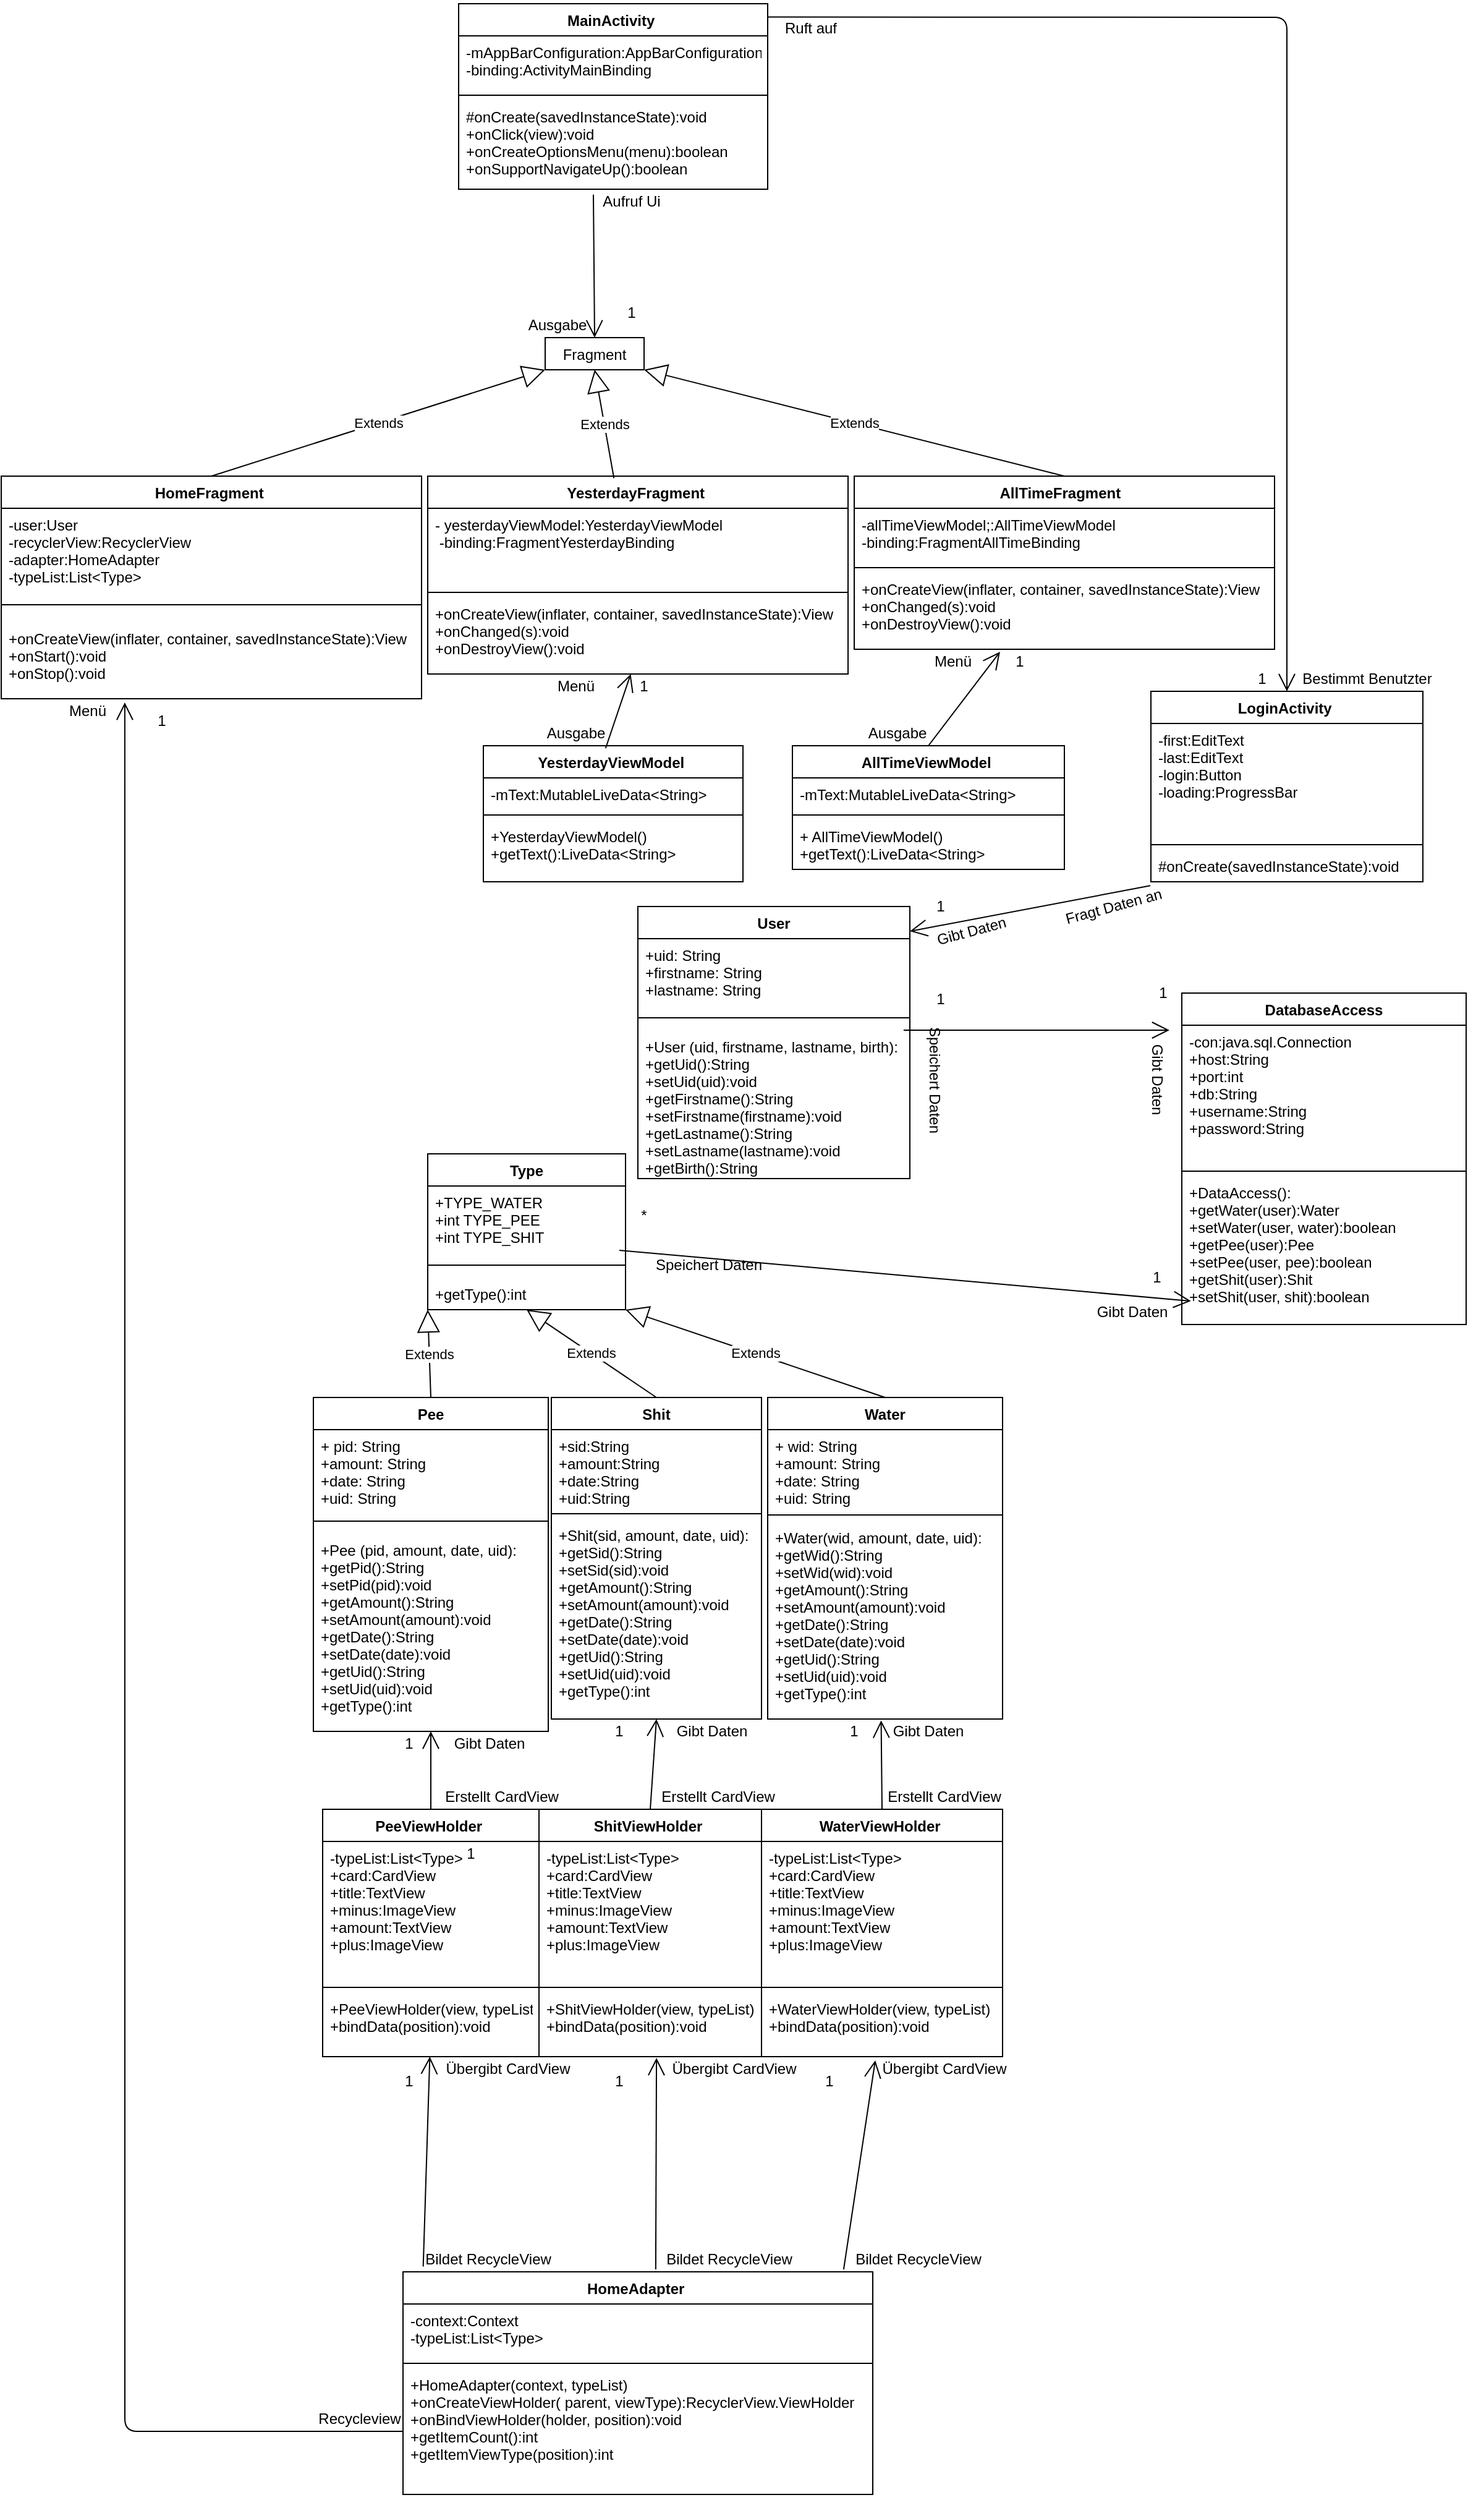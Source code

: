 <mxfile version="14.8.4" type="github">
  <diagram id="NWYkFUK9LSVxFtsLqtCG" name="Page-1">
    <mxGraphModel dx="2293" dy="1773" grid="1" gridSize="10" guides="1" tooltips="1" connect="1" arrows="1" fold="1" page="1" pageScale="1" pageWidth="827" pageHeight="1169" math="0" shadow="0">
      <root>
        <mxCell id="0" />
        <mxCell id="1" parent="0" />
        <mxCell id="OrH7R6QqTdeNsJV3QqQG-1" value="Pee" style="swimlane;fontStyle=1;align=center;verticalAlign=top;childLayout=stackLayout;horizontal=1;startSize=26;horizontalStack=0;resizeParent=1;resizeParentMax=0;resizeLast=0;collapsible=1;marginBottom=0;" parent="1" vertex="1">
          <mxGeometry x="-177.5" y="937" width="190" height="270" as="geometry">
            <mxRectangle x="-90" y="914" width="50" height="26" as="alternateBounds" />
          </mxGeometry>
        </mxCell>
        <mxCell id="OrH7R6QqTdeNsJV3QqQG-2" value="+ pid: String&#xa;+amount: String&#xa;+date: String&#xa;+uid: String&#xa;&#xa;&#xa;" style="text;strokeColor=none;fillColor=none;align=left;verticalAlign=top;spacingLeft=4;spacingRight=4;overflow=hidden;rotatable=0;points=[[0,0.5],[1,0.5]];portConstraint=eastwest;" parent="OrH7R6QqTdeNsJV3QqQG-1" vertex="1">
          <mxGeometry y="26" width="190" height="64" as="geometry" />
        </mxCell>
        <mxCell id="OrH7R6QqTdeNsJV3QqQG-3" value="" style="line;strokeWidth=1;fillColor=none;align=left;verticalAlign=middle;spacingTop=-1;spacingLeft=3;spacingRight=3;rotatable=0;labelPosition=right;points=[];portConstraint=eastwest;" parent="OrH7R6QqTdeNsJV3QqQG-1" vertex="1">
          <mxGeometry y="90" width="190" height="20" as="geometry" />
        </mxCell>
        <mxCell id="OrH7R6QqTdeNsJV3QqQG-4" value="+Pee (pid, amount, date, uid):&#xa;+getPid():String&#xa;+setPid(pid):void&#xa;+getAmount():String&#xa;+setAmount(amount):void&#xa;+getDate():String&#xa;+setDate(date):void&#xa;+getUid():String&#xa;+setUid(uid):void&#xa;+getType():int&#xa;&#xa;" style="text;strokeColor=none;fillColor=none;align=left;verticalAlign=top;spacingLeft=4;spacingRight=4;overflow=hidden;rotatable=0;points=[[0,0.5],[1,0.5]];portConstraint=eastwest;" parent="OrH7R6QqTdeNsJV3QqQG-1" vertex="1">
          <mxGeometry y="110" width="190" height="160" as="geometry" />
        </mxCell>
        <mxCell id="OrH7R6QqTdeNsJV3QqQG-10" value="Shit" style="swimlane;fontStyle=1;align=center;verticalAlign=top;childLayout=stackLayout;horizontal=1;startSize=26;horizontalStack=0;resizeParent=1;resizeParentMax=0;resizeLast=0;collapsible=1;marginBottom=0;" parent="1" vertex="1">
          <mxGeometry x="15" y="937" width="170" height="260" as="geometry">
            <mxRectangle x="55" y="934" width="60" height="26" as="alternateBounds" />
          </mxGeometry>
        </mxCell>
        <mxCell id="OrH7R6QqTdeNsJV3QqQG-11" value="+sid:String&#xa;+amount:String&#xa;+date:String&#xa;+uid:String" style="text;strokeColor=none;fillColor=none;align=left;verticalAlign=top;spacingLeft=4;spacingRight=4;overflow=hidden;rotatable=0;points=[[0,0.5],[1,0.5]];portConstraint=eastwest;" parent="OrH7R6QqTdeNsJV3QqQG-10" vertex="1">
          <mxGeometry y="26" width="170" height="64" as="geometry" />
        </mxCell>
        <mxCell id="OrH7R6QqTdeNsJV3QqQG-12" value="" style="line;strokeWidth=1;fillColor=none;align=left;verticalAlign=middle;spacingTop=-1;spacingLeft=3;spacingRight=3;rotatable=0;labelPosition=right;points=[];portConstraint=eastwest;" parent="OrH7R6QqTdeNsJV3QqQG-10" vertex="1">
          <mxGeometry y="90" width="170" height="8" as="geometry" />
        </mxCell>
        <mxCell id="OrH7R6QqTdeNsJV3QqQG-13" value="+Shit(sid, amount, date, uid):&#xa;+getSid():String&#xa;+setSid(sid):void&#xa;+getAmount():String&#xa;+setAmount(amount):void&#xa;+getDate():String&#xa;+setDate(date):void&#xa;+getUid():String&#xa;+setUid(uid):void&#xa;+getType():int&#xa;&#xa;" style="text;strokeColor=none;fillColor=none;align=left;verticalAlign=top;spacingLeft=4;spacingRight=4;overflow=hidden;rotatable=0;points=[[0,0.5],[1,0.5]];portConstraint=eastwest;" parent="OrH7R6QqTdeNsJV3QqQG-10" vertex="1">
          <mxGeometry y="98" width="170" height="162" as="geometry" />
        </mxCell>
        <mxCell id="OrH7R6QqTdeNsJV3QqQG-18" value="Water" style="swimlane;fontStyle=1;align=center;verticalAlign=top;childLayout=stackLayout;horizontal=1;startSize=26;horizontalStack=0;resizeParent=1;resizeParentMax=0;resizeLast=0;collapsible=1;marginBottom=0;" parent="1" vertex="1">
          <mxGeometry x="190" y="937" width="190" height="260" as="geometry">
            <mxRectangle x="190" y="937" width="50" height="26" as="alternateBounds" />
          </mxGeometry>
        </mxCell>
        <mxCell id="OrH7R6QqTdeNsJV3QqQG-19" value="+ wid: String&#xa;+amount: String&#xa;+date: String&#xa;+uid: String&#xa;&#xa;&#xa;" style="text;strokeColor=none;fillColor=none;align=left;verticalAlign=top;spacingLeft=4;spacingRight=4;overflow=hidden;rotatable=0;points=[[0,0.5],[1,0.5]];portConstraint=eastwest;" parent="OrH7R6QqTdeNsJV3QqQG-18" vertex="1">
          <mxGeometry y="26" width="190" height="64" as="geometry" />
        </mxCell>
        <mxCell id="OrH7R6QqTdeNsJV3QqQG-20" value="" style="line;strokeWidth=1;fillColor=none;align=left;verticalAlign=middle;spacingTop=-1;spacingLeft=3;spacingRight=3;rotatable=0;labelPosition=right;points=[];portConstraint=eastwest;" parent="OrH7R6QqTdeNsJV3QqQG-18" vertex="1">
          <mxGeometry y="90" width="190" height="10" as="geometry" />
        </mxCell>
        <mxCell id="OrH7R6QqTdeNsJV3QqQG-21" value="+Water(wid, amount, date, uid):&#xa;+getWid():String&#xa;+setWid(wid):void&#xa;+getAmount():String&#xa;+setAmount(amount):void&#xa;+getDate():String&#xa;+setDate(date):void&#xa;+getUid():String&#xa;+setUid(uid):void&#xa;+getType():int&#xa;&#xa;" style="text;strokeColor=none;fillColor=none;align=left;verticalAlign=top;spacingLeft=4;spacingRight=4;overflow=hidden;rotatable=0;points=[[0,0.5],[1,0.5]];portConstraint=eastwest;" parent="OrH7R6QqTdeNsJV3QqQG-18" vertex="1">
          <mxGeometry y="100" width="190" height="160" as="geometry" />
        </mxCell>
        <mxCell id="OrH7R6QqTdeNsJV3QqQG-26" value="Type" style="swimlane;fontStyle=1;align=center;verticalAlign=top;childLayout=stackLayout;horizontal=1;startSize=26;horizontalStack=0;resizeParent=1;resizeParentMax=0;resizeLast=0;collapsible=1;marginBottom=0;" parent="1" vertex="1">
          <mxGeometry x="-85" y="740" width="160" height="126" as="geometry">
            <mxRectangle x="39.54" y="823" width="60" height="26" as="alternateBounds" />
          </mxGeometry>
        </mxCell>
        <mxCell id="OrH7R6QqTdeNsJV3QqQG-27" value="+TYPE_WATER &#xa;+int TYPE_PEE&#xa;+int TYPE_SHIT" style="text;strokeColor=none;fillColor=none;align=left;verticalAlign=top;spacingLeft=4;spacingRight=4;overflow=hidden;rotatable=0;points=[[0,0.5],[1,0.5]];portConstraint=eastwest;" parent="OrH7R6QqTdeNsJV3QqQG-26" vertex="1">
          <mxGeometry y="26" width="160" height="54" as="geometry" />
        </mxCell>
        <mxCell id="OrH7R6QqTdeNsJV3QqQG-28" value="" style="line;strokeWidth=1;fillColor=none;align=left;verticalAlign=middle;spacingTop=-1;spacingLeft=3;spacingRight=3;rotatable=0;labelPosition=right;points=[];portConstraint=eastwest;" parent="OrH7R6QqTdeNsJV3QqQG-26" vertex="1">
          <mxGeometry y="80" width="160" height="20" as="geometry" />
        </mxCell>
        <mxCell id="OrH7R6QqTdeNsJV3QqQG-29" value="+getType():int" style="text;strokeColor=none;fillColor=none;align=left;verticalAlign=top;spacingLeft=4;spacingRight=4;overflow=hidden;rotatable=0;points=[[0,0.5],[1,0.5]];portConstraint=eastwest;" parent="OrH7R6QqTdeNsJV3QqQG-26" vertex="1">
          <mxGeometry y="100" width="160" height="26" as="geometry" />
        </mxCell>
        <mxCell id="qPEdYEZ0GSGJsdVQwp-i-1" value="HomeAdapter " style="swimlane;fontStyle=1;align=center;verticalAlign=top;childLayout=stackLayout;horizontal=1;startSize=26;horizontalStack=0;resizeParent=1;resizeParentMax=0;resizeLast=0;collapsible=1;marginBottom=0;" parent="1" vertex="1">
          <mxGeometry x="-105" y="1644" width="380" height="180" as="geometry">
            <mxRectangle x="490" y="474" width="160" height="26" as="alternateBounds" />
          </mxGeometry>
        </mxCell>
        <mxCell id="qPEdYEZ0GSGJsdVQwp-i-2" value="-context:Context&#xa;-typeList:List&lt;Type&gt; " style="text;strokeColor=none;fillColor=none;align=left;verticalAlign=top;spacingLeft=4;spacingRight=4;overflow=hidden;rotatable=0;points=[[0,0.5],[1,0.5]];portConstraint=eastwest;" parent="qPEdYEZ0GSGJsdVQwp-i-1" vertex="1">
          <mxGeometry y="26" width="380" height="44" as="geometry" />
        </mxCell>
        <mxCell id="qPEdYEZ0GSGJsdVQwp-i-3" value="" style="line;strokeWidth=1;fillColor=none;align=left;verticalAlign=middle;spacingTop=-1;spacingLeft=3;spacingRight=3;rotatable=0;labelPosition=right;points=[];portConstraint=eastwest;" parent="qPEdYEZ0GSGJsdVQwp-i-1" vertex="1">
          <mxGeometry y="70" width="380" height="8" as="geometry" />
        </mxCell>
        <mxCell id="qPEdYEZ0GSGJsdVQwp-i-4" value="+HomeAdapter(context, typeList)&#xa;+onCreateViewHolder( parent, viewType):RecyclerView.ViewHolder&#xa;+onBindViewHolder(holder, position):void&#xa;+getItemCount():int&#xa;+getItemViewType(position):int" style="text;strokeColor=none;fillColor=none;align=left;verticalAlign=top;spacingLeft=4;spacingRight=4;overflow=hidden;rotatable=0;points=[[0,0.5],[1,0.5]];portConstraint=eastwest;" parent="qPEdYEZ0GSGJsdVQwp-i-1" vertex="1">
          <mxGeometry y="78" width="380" height="102" as="geometry" />
        </mxCell>
        <mxCell id="qPEdYEZ0GSGJsdVQwp-i-5" value=" PeeViewHolder " style="swimlane;fontStyle=1;align=center;verticalAlign=top;childLayout=stackLayout;horizontal=1;startSize=26;horizontalStack=0;resizeParent=1;resizeParentMax=0;resizeLast=0;collapsible=1;marginBottom=0;" parent="1" vertex="1">
          <mxGeometry x="-170" y="1270" width="175" height="200" as="geometry">
            <mxRectangle x="-130" y="866" width="120" height="26" as="alternateBounds" />
          </mxGeometry>
        </mxCell>
        <mxCell id="qPEdYEZ0GSGJsdVQwp-i-6" value="-typeList:List&lt;Type&gt;&#xa;+card:CardView&#xa;+title:TextView&#xa;+minus:ImageView&#xa;+amount:TextView &#xa;+plus:ImageView" style="text;strokeColor=none;fillColor=none;align=left;verticalAlign=top;spacingLeft=4;spacingRight=4;overflow=hidden;rotatable=0;points=[[0,0.5],[1,0.5]];portConstraint=eastwest;" parent="qPEdYEZ0GSGJsdVQwp-i-5" vertex="1">
          <mxGeometry y="26" width="175" height="114" as="geometry" />
        </mxCell>
        <mxCell id="qPEdYEZ0GSGJsdVQwp-i-7" value="" style="line;strokeWidth=1;fillColor=none;align=left;verticalAlign=middle;spacingTop=-1;spacingLeft=3;spacingRight=3;rotatable=0;labelPosition=right;points=[];portConstraint=eastwest;" parent="qPEdYEZ0GSGJsdVQwp-i-5" vertex="1">
          <mxGeometry y="140" width="175" height="8" as="geometry" />
        </mxCell>
        <mxCell id="qPEdYEZ0GSGJsdVQwp-i-8" value="+PeeViewHolder(view, typeList)&#xa;+bindData(position):void&#xa;" style="text;strokeColor=none;fillColor=none;align=left;verticalAlign=top;spacingLeft=4;spacingRight=4;overflow=hidden;rotatable=0;points=[[0,0.5],[1,0.5]];portConstraint=eastwest;" parent="qPEdYEZ0GSGJsdVQwp-i-5" vertex="1">
          <mxGeometry y="148" width="175" height="52" as="geometry" />
        </mxCell>
        <mxCell id="qPEdYEZ0GSGJsdVQwp-i-9" value="ShitViewHolder " style="swimlane;fontStyle=1;align=center;verticalAlign=top;childLayout=stackLayout;horizontal=1;startSize=26;horizontalStack=0;resizeParent=1;resizeParentMax=0;resizeLast=0;collapsible=1;marginBottom=0;" parent="1" vertex="1">
          <mxGeometry x="5" y="1270" width="180" height="200" as="geometry">
            <mxRectangle y="866" width="140" height="26" as="alternateBounds" />
          </mxGeometry>
        </mxCell>
        <mxCell id="qPEdYEZ0GSGJsdVQwp-i-10" value="-typeList:List&lt;Type&gt;&#xa;+card:CardView&#xa;+title:TextView&#xa;+minus:ImageView&#xa;+amount:TextView &#xa;+plus:ImageView" style="text;strokeColor=none;fillColor=none;align=left;verticalAlign=top;spacingLeft=4;spacingRight=4;overflow=hidden;rotatable=0;points=[[0,0.5],[1,0.5]];portConstraint=eastwest;" parent="qPEdYEZ0GSGJsdVQwp-i-9" vertex="1">
          <mxGeometry y="26" width="180" height="114" as="geometry" />
        </mxCell>
        <mxCell id="qPEdYEZ0GSGJsdVQwp-i-11" value="" style="line;strokeWidth=1;fillColor=none;align=left;verticalAlign=middle;spacingTop=-1;spacingLeft=3;spacingRight=3;rotatable=0;labelPosition=right;points=[];portConstraint=eastwest;" parent="qPEdYEZ0GSGJsdVQwp-i-9" vertex="1">
          <mxGeometry y="140" width="180" height="8" as="geometry" />
        </mxCell>
        <mxCell id="qPEdYEZ0GSGJsdVQwp-i-12" value="+ShitViewHolder(view, typeList)&#xa;+bindData(position):void&#xa;" style="text;strokeColor=none;fillColor=none;align=left;verticalAlign=top;spacingLeft=4;spacingRight=4;overflow=hidden;rotatable=0;points=[[0,0.5],[1,0.5]];portConstraint=eastwest;" parent="qPEdYEZ0GSGJsdVQwp-i-9" vertex="1">
          <mxGeometry y="148" width="180" height="52" as="geometry" />
        </mxCell>
        <mxCell id="qPEdYEZ0GSGJsdVQwp-i-13" value="WaterViewHolder " style="swimlane;fontStyle=1;align=center;verticalAlign=top;childLayout=stackLayout;horizontal=1;startSize=26;horizontalStack=0;resizeParent=1;resizeParentMax=0;resizeLast=0;collapsible=1;marginBottom=0;" parent="1" vertex="1">
          <mxGeometry x="185" y="1270" width="195" height="200" as="geometry">
            <mxRectangle x="180" y="866" width="140" height="26" as="alternateBounds" />
          </mxGeometry>
        </mxCell>
        <mxCell id="qPEdYEZ0GSGJsdVQwp-i-14" value="-typeList:List&lt;Type&gt;&#xa;+card:CardView&#xa;+title:TextView&#xa;+minus:ImageView&#xa;+amount:TextView &#xa;+plus:ImageView" style="text;strokeColor=none;fillColor=none;align=left;verticalAlign=top;spacingLeft=4;spacingRight=4;overflow=hidden;rotatable=0;points=[[0,0.5],[1,0.5]];portConstraint=eastwest;" parent="qPEdYEZ0GSGJsdVQwp-i-13" vertex="1">
          <mxGeometry y="26" width="195" height="114" as="geometry" />
        </mxCell>
        <mxCell id="qPEdYEZ0GSGJsdVQwp-i-15" value="" style="line;strokeWidth=1;fillColor=none;align=left;verticalAlign=middle;spacingTop=-1;spacingLeft=3;spacingRight=3;rotatable=0;labelPosition=right;points=[];portConstraint=eastwest;" parent="qPEdYEZ0GSGJsdVQwp-i-13" vertex="1">
          <mxGeometry y="140" width="195" height="8" as="geometry" />
        </mxCell>
        <mxCell id="qPEdYEZ0GSGJsdVQwp-i-16" value="+WaterViewHolder(view, typeList)&#xa;+bindData(position):void&#xa;" style="text;strokeColor=none;fillColor=none;align=left;verticalAlign=top;spacingLeft=4;spacingRight=4;overflow=hidden;rotatable=0;points=[[0,0.5],[1,0.5]];portConstraint=eastwest;" parent="qPEdYEZ0GSGJsdVQwp-i-13" vertex="1">
          <mxGeometry y="148" width="195" height="52" as="geometry" />
        </mxCell>
        <mxCell id="Ti2GQdQaW2jY4-_UlOmM-1" value="MainActivity " style="swimlane;fontStyle=1;align=center;verticalAlign=top;childLayout=stackLayout;horizontal=1;startSize=26;horizontalStack=0;resizeParent=1;resizeParentMax=0;resizeLast=0;collapsible=1;marginBottom=0;" parent="1" vertex="1">
          <mxGeometry x="-60" y="-190" width="250" height="150" as="geometry">
            <mxRectangle x="-60" y="-190" width="150" height="26" as="alternateBounds" />
          </mxGeometry>
        </mxCell>
        <mxCell id="Ti2GQdQaW2jY4-_UlOmM-2" value="-mAppBarConfiguration:AppBarConfiguration&#xa;-binding:ActivityMainBinding" style="text;strokeColor=none;fillColor=none;align=left;verticalAlign=top;spacingLeft=4;spacingRight=4;overflow=hidden;rotatable=0;points=[[0,0.5],[1,0.5]];portConstraint=eastwest;" parent="Ti2GQdQaW2jY4-_UlOmM-1" vertex="1">
          <mxGeometry y="26" width="250" height="44" as="geometry" />
        </mxCell>
        <mxCell id="Ti2GQdQaW2jY4-_UlOmM-3" value="" style="line;strokeWidth=1;fillColor=none;align=left;verticalAlign=middle;spacingTop=-1;spacingLeft=3;spacingRight=3;rotatable=0;labelPosition=right;points=[];portConstraint=eastwest;" parent="Ti2GQdQaW2jY4-_UlOmM-1" vertex="1">
          <mxGeometry y="70" width="250" height="8" as="geometry" />
        </mxCell>
        <mxCell id="Ti2GQdQaW2jY4-_UlOmM-4" value="#onCreate(savedInstanceState):void&#xa;+onClick(view):void&#xa;+onCreateOptionsMenu(menu):boolean&#xa;+onSupportNavigateUp():boolean&#xa; " style="text;strokeColor=none;fillColor=none;align=left;verticalAlign=top;spacingLeft=4;spacingRight=4;overflow=hidden;rotatable=0;points=[[0,0.5],[1,0.5]];portConstraint=eastwest;" parent="Ti2GQdQaW2jY4-_UlOmM-1" vertex="1">
          <mxGeometry y="78" width="250" height="72" as="geometry" />
        </mxCell>
        <mxCell id="Ti2GQdQaW2jY4-_UlOmM-5" value="AllTimeFragment  " style="swimlane;fontStyle=1;align=center;verticalAlign=top;childLayout=stackLayout;horizontal=1;startSize=26;horizontalStack=0;resizeParent=1;resizeParentMax=0;resizeLast=0;collapsible=1;marginBottom=0;" parent="1" vertex="1">
          <mxGeometry x="260" y="192" width="340" height="140" as="geometry">
            <mxRectangle x="190" y="192" width="160" height="26" as="alternateBounds" />
          </mxGeometry>
        </mxCell>
        <mxCell id="Ti2GQdQaW2jY4-_UlOmM-6" value="-allTimeViewModel;:AllTimeViewModel &#xa;-binding:FragmentAllTimeBinding " style="text;strokeColor=none;fillColor=none;align=left;verticalAlign=top;spacingLeft=4;spacingRight=4;overflow=hidden;rotatable=0;points=[[0,0.5],[1,0.5]];portConstraint=eastwest;" parent="Ti2GQdQaW2jY4-_UlOmM-5" vertex="1">
          <mxGeometry y="26" width="340" height="44" as="geometry" />
        </mxCell>
        <mxCell id="Ti2GQdQaW2jY4-_UlOmM-7" value="" style="line;strokeWidth=1;fillColor=none;align=left;verticalAlign=middle;spacingTop=-1;spacingLeft=3;spacingRight=3;rotatable=0;labelPosition=right;points=[];portConstraint=eastwest;" parent="Ti2GQdQaW2jY4-_UlOmM-5" vertex="1">
          <mxGeometry y="70" width="340" height="8" as="geometry" />
        </mxCell>
        <mxCell id="Ti2GQdQaW2jY4-_UlOmM-8" value="+onCreateView(inflater, container, savedInstanceState):View&#xa;+onChanged(s):void&#xa;+onDestroyView():void" style="text;strokeColor=none;fillColor=none;align=left;verticalAlign=top;spacingLeft=4;spacingRight=4;overflow=hidden;rotatable=0;points=[[0,0.5],[1,0.5]];portConstraint=eastwest;" parent="Ti2GQdQaW2jY4-_UlOmM-5" vertex="1">
          <mxGeometry y="78" width="340" height="62" as="geometry" />
        </mxCell>
        <mxCell id="Ti2GQdQaW2jY4-_UlOmM-9" value="AllTimeViewModel " style="swimlane;fontStyle=1;align=center;verticalAlign=top;childLayout=stackLayout;horizontal=1;startSize=26;horizontalStack=0;resizeParent=1;resizeParentMax=0;resizeLast=0;collapsible=1;marginBottom=0;" parent="1" vertex="1">
          <mxGeometry x="210" y="410" width="220" height="100" as="geometry">
            <mxRectangle x="210" y="410" width="190" height="26" as="alternateBounds" />
          </mxGeometry>
        </mxCell>
        <mxCell id="Ti2GQdQaW2jY4-_UlOmM-10" value="-mText:MutableLiveData&lt;String&gt;" style="text;strokeColor=none;fillColor=none;align=left;verticalAlign=top;spacingLeft=4;spacingRight=4;overflow=hidden;rotatable=0;points=[[0,0.5],[1,0.5]];portConstraint=eastwest;" parent="Ti2GQdQaW2jY4-_UlOmM-9" vertex="1">
          <mxGeometry y="26" width="220" height="26" as="geometry" />
        </mxCell>
        <mxCell id="Ti2GQdQaW2jY4-_UlOmM-11" value="" style="line;strokeWidth=1;fillColor=none;align=left;verticalAlign=middle;spacingTop=-1;spacingLeft=3;spacingRight=3;rotatable=0;labelPosition=right;points=[];portConstraint=eastwest;" parent="Ti2GQdQaW2jY4-_UlOmM-9" vertex="1">
          <mxGeometry y="52" width="220" height="8" as="geometry" />
        </mxCell>
        <mxCell id="Ti2GQdQaW2jY4-_UlOmM-12" value="+ AllTimeViewModel()&#xa;+getText():LiveData&lt;String&gt; " style="text;strokeColor=none;fillColor=none;align=left;verticalAlign=top;spacingLeft=4;spacingRight=4;overflow=hidden;rotatable=0;points=[[0,0.5],[1,0.5]];portConstraint=eastwest;" parent="Ti2GQdQaW2jY4-_UlOmM-9" vertex="1">
          <mxGeometry y="60" width="220" height="40" as="geometry" />
        </mxCell>
        <mxCell id="Ti2GQdQaW2jY4-_UlOmM-13" value="HomeFragment " style="swimlane;fontStyle=1;align=center;verticalAlign=top;childLayout=stackLayout;horizontal=1;startSize=26;horizontalStack=0;resizeParent=1;resizeParentMax=0;resizeLast=0;collapsible=1;marginBottom=0;" parent="1" vertex="1">
          <mxGeometry x="-430" y="192" width="340" height="180" as="geometry">
            <mxRectangle x="-230" y="192" width="150" height="26" as="alternateBounds" />
          </mxGeometry>
        </mxCell>
        <mxCell id="Ti2GQdQaW2jY4-_UlOmM-14" value="-user:User&#xa;-recyclerView:RecyclerView&#xa;-adapter:HomeAdapter&#xa;-typeList:List&lt;Type&gt; " style="text;strokeColor=none;fillColor=none;align=left;verticalAlign=top;spacingLeft=4;spacingRight=4;overflow=hidden;rotatable=0;points=[[0,0.5],[1,0.5]];portConstraint=eastwest;" parent="Ti2GQdQaW2jY4-_UlOmM-13" vertex="1">
          <mxGeometry y="26" width="340" height="64" as="geometry" />
        </mxCell>
        <mxCell id="Ti2GQdQaW2jY4-_UlOmM-15" value="" style="line;strokeWidth=1;fillColor=none;align=left;verticalAlign=middle;spacingTop=-1;spacingLeft=3;spacingRight=3;rotatable=0;labelPosition=right;points=[];portConstraint=eastwest;" parent="Ti2GQdQaW2jY4-_UlOmM-13" vertex="1">
          <mxGeometry y="90" width="340" height="28" as="geometry" />
        </mxCell>
        <mxCell id="Ti2GQdQaW2jY4-_UlOmM-16" value="+onCreateView(inflater, container, savedInstanceState):View&#xa;+onStart():void&#xa;+onStop():void" style="text;strokeColor=none;fillColor=none;align=left;verticalAlign=top;spacingLeft=4;spacingRight=4;overflow=hidden;rotatable=0;points=[[0,0.5],[1,0.5]];portConstraint=eastwest;" parent="Ti2GQdQaW2jY4-_UlOmM-13" vertex="1">
          <mxGeometry y="118" width="340" height="62" as="geometry" />
        </mxCell>
        <mxCell id="Ti2GQdQaW2jY4-_UlOmM-17" value="YesterdayFragment " style="swimlane;fontStyle=1;align=center;verticalAlign=top;childLayout=stackLayout;horizontal=1;startSize=26;horizontalStack=0;resizeParent=1;resizeParentMax=0;resizeLast=0;collapsible=1;marginBottom=0;" parent="1" vertex="1">
          <mxGeometry x="-85" y="192" width="340" height="160" as="geometry">
            <mxRectangle x="-55" y="192" width="150" height="26" as="alternateBounds" />
          </mxGeometry>
        </mxCell>
        <mxCell id="Ti2GQdQaW2jY4-_UlOmM-18" value="- yesterdayViewModel:YesterdayViewModel&#xa; -binding:FragmentYesterdayBinding" style="text;strokeColor=none;fillColor=none;align=left;verticalAlign=top;spacingLeft=4;spacingRight=4;overflow=hidden;rotatable=0;points=[[0,0.5],[1,0.5]];portConstraint=eastwest;" parent="Ti2GQdQaW2jY4-_UlOmM-17" vertex="1">
          <mxGeometry y="26" width="340" height="64" as="geometry" />
        </mxCell>
        <mxCell id="Ti2GQdQaW2jY4-_UlOmM-19" value="" style="line;strokeWidth=1;fillColor=none;align=left;verticalAlign=middle;spacingTop=-1;spacingLeft=3;spacingRight=3;rotatable=0;labelPosition=right;points=[];portConstraint=eastwest;" parent="Ti2GQdQaW2jY4-_UlOmM-17" vertex="1">
          <mxGeometry y="90" width="340" height="8" as="geometry" />
        </mxCell>
        <mxCell id="Ti2GQdQaW2jY4-_UlOmM-20" value="+onCreateView(inflater, container, savedInstanceState):View&#xa;+onChanged(s):void&#xa;+onDestroyView():void" style="text;strokeColor=none;fillColor=none;align=left;verticalAlign=top;spacingLeft=4;spacingRight=4;overflow=hidden;rotatable=0;points=[[0,0.5],[1,0.5]];portConstraint=eastwest;" parent="Ti2GQdQaW2jY4-_UlOmM-17" vertex="1">
          <mxGeometry y="98" width="340" height="62" as="geometry" />
        </mxCell>
        <mxCell id="Ti2GQdQaW2jY4-_UlOmM-21" value="YesterdayViewModel " style="swimlane;fontStyle=1;align=center;verticalAlign=top;childLayout=stackLayout;horizontal=1;startSize=26;horizontalStack=0;resizeParent=1;resizeParentMax=0;resizeLast=0;collapsible=1;marginBottom=0;" parent="1" vertex="1">
          <mxGeometry x="-40" y="410" width="210" height="110" as="geometry">
            <mxRectangle x="-70" y="304" width="200" height="26" as="alternateBounds" />
          </mxGeometry>
        </mxCell>
        <mxCell id="Ti2GQdQaW2jY4-_UlOmM-22" value="-mText:MutableLiveData&lt;String&gt;" style="text;strokeColor=none;fillColor=none;align=left;verticalAlign=top;spacingLeft=4;spacingRight=4;overflow=hidden;rotatable=0;points=[[0,0.5],[1,0.5]];portConstraint=eastwest;" parent="Ti2GQdQaW2jY4-_UlOmM-21" vertex="1">
          <mxGeometry y="26" width="210" height="26" as="geometry" />
        </mxCell>
        <mxCell id="Ti2GQdQaW2jY4-_UlOmM-23" value="" style="line;strokeWidth=1;fillColor=none;align=left;verticalAlign=middle;spacingTop=-1;spacingLeft=3;spacingRight=3;rotatable=0;labelPosition=right;points=[];portConstraint=eastwest;" parent="Ti2GQdQaW2jY4-_UlOmM-21" vertex="1">
          <mxGeometry y="52" width="210" height="8" as="geometry" />
        </mxCell>
        <mxCell id="Ti2GQdQaW2jY4-_UlOmM-24" value="+YesterdayViewModel()&#xa;+getText():LiveData&lt;String&gt; " style="text;strokeColor=none;fillColor=none;align=left;verticalAlign=top;spacingLeft=4;spacingRight=4;overflow=hidden;rotatable=0;points=[[0,0.5],[1,0.5]];portConstraint=eastwest;" parent="Ti2GQdQaW2jY4-_UlOmM-21" vertex="1">
          <mxGeometry y="60" width="210" height="50" as="geometry" />
        </mxCell>
        <mxCell id="Ti2GQdQaW2jY4-_UlOmM-70" value="DatabaseAccess" style="swimlane;fontStyle=1;align=center;verticalAlign=top;childLayout=stackLayout;horizontal=1;startSize=26;horizontalStack=0;resizeParent=1;resizeParentMax=0;resizeLast=0;collapsible=1;marginBottom=0;" parent="1" vertex="1">
          <mxGeometry x="525" y="610" width="230" height="268" as="geometry">
            <mxRectangle x="250" y="600" width="110" height="26" as="alternateBounds" />
          </mxGeometry>
        </mxCell>
        <mxCell id="Ti2GQdQaW2jY4-_UlOmM-71" value="-con:java.sql.Connection&#xa;+host:String&#xa;+port:int&#xa;+db:String&#xa;+username:String&#xa;+password:String&#xa;" style="text;strokeColor=none;fillColor=none;align=left;verticalAlign=top;spacingLeft=4;spacingRight=4;overflow=hidden;rotatable=0;points=[[0,0.5],[1,0.5]];portConstraint=eastwest;" parent="Ti2GQdQaW2jY4-_UlOmM-70" vertex="1">
          <mxGeometry y="26" width="230" height="114" as="geometry" />
        </mxCell>
        <mxCell id="Ti2GQdQaW2jY4-_UlOmM-72" value="" style="line;strokeWidth=1;fillColor=none;align=left;verticalAlign=middle;spacingTop=-1;spacingLeft=3;spacingRight=3;rotatable=0;labelPosition=right;points=[];portConstraint=eastwest;" parent="Ti2GQdQaW2jY4-_UlOmM-70" vertex="1">
          <mxGeometry y="140" width="230" height="8" as="geometry" />
        </mxCell>
        <mxCell id="Ti2GQdQaW2jY4-_UlOmM-73" value="+DataAccess():&#xa;+getWater(user):Water&#xa;+setWater(user, water):boolean&#xa;+getPee(user):Pee&#xa;+setPee(user, pee):boolean&#xa;+getShit(user):Shit&#xa;+setShit(user, shit):boolean&#xa;" style="text;strokeColor=none;fillColor=none;align=left;verticalAlign=top;spacingLeft=4;spacingRight=4;overflow=hidden;rotatable=0;points=[[0,0.5],[1,0.5]];portConstraint=eastwest;" parent="Ti2GQdQaW2jY4-_UlOmM-70" vertex="1">
          <mxGeometry y="148" width="230" height="120" as="geometry" />
        </mxCell>
        <mxCell id="kIrqRmyYH5U7gHM8OKDg-16" value="LoginActivity " style="swimlane;fontStyle=1;align=center;verticalAlign=top;childLayout=stackLayout;horizontal=1;startSize=26;horizontalStack=0;resizeParent=1;resizeParentMax=0;resizeLast=0;collapsible=1;marginBottom=0;" parent="1" vertex="1">
          <mxGeometry x="500" y="366" width="220" height="154" as="geometry">
            <mxRectangle x="730" y="-60" width="160" height="26" as="alternateBounds" />
          </mxGeometry>
        </mxCell>
        <mxCell id="kIrqRmyYH5U7gHM8OKDg-17" value="-first:EditText&#xa;-last:EditText &#xa;-login:Button &#xa;-loading:ProgressBar " style="text;strokeColor=none;fillColor=none;align=left;verticalAlign=top;spacingLeft=4;spacingRight=4;overflow=hidden;rotatable=0;points=[[0,0.5],[1,0.5]];portConstraint=eastwest;" parent="kIrqRmyYH5U7gHM8OKDg-16" vertex="1">
          <mxGeometry y="26" width="220" height="94" as="geometry" />
        </mxCell>
        <mxCell id="kIrqRmyYH5U7gHM8OKDg-18" value="" style="line;strokeWidth=1;fillColor=none;align=left;verticalAlign=middle;spacingTop=-1;spacingLeft=3;spacingRight=3;rotatable=0;labelPosition=right;points=[];portConstraint=eastwest;" parent="kIrqRmyYH5U7gHM8OKDg-16" vertex="1">
          <mxGeometry y="120" width="220" height="8" as="geometry" />
        </mxCell>
        <mxCell id="kIrqRmyYH5U7gHM8OKDg-19" value="#onCreate(savedInstanceState):void" style="text;strokeColor=none;fillColor=none;align=left;verticalAlign=top;spacingLeft=4;spacingRight=4;overflow=hidden;rotatable=0;points=[[0,0.5],[1,0.5]];portConstraint=eastwest;" parent="kIrqRmyYH5U7gHM8OKDg-16" vertex="1">
          <mxGeometry y="128" width="220" height="26" as="geometry" />
        </mxCell>
        <mxCell id="kIrqRmyYH5U7gHM8OKDg-27" value="1" style="text;html=1;strokeColor=none;fillColor=none;align=center;verticalAlign=middle;whiteSpace=wrap;rounded=0;" parent="1" vertex="1">
          <mxGeometry x="485" y="830" width="40" height="20" as="geometry" />
        </mxCell>
        <mxCell id="kIrqRmyYH5U7gHM8OKDg-28" value="*" style="text;html=1;strokeColor=none;fillColor=none;align=center;verticalAlign=middle;whiteSpace=wrap;rounded=0;" parent="1" vertex="1">
          <mxGeometry x="70" y="780" width="40" height="20" as="geometry" />
        </mxCell>
        <mxCell id="RZG1Sk_j14Lmqz5CqODX-12" value="Extends" style="endArrow=block;endSize=16;endFill=0;html=1;entryX=0.5;entryY=1;entryDx=0;entryDy=0;exitX=0.5;exitY=0;exitDx=0;exitDy=0;" parent="1" source="OrH7R6QqTdeNsJV3QqQG-10" target="OrH7R6QqTdeNsJV3QqQG-26" edge="1">
          <mxGeometry width="160" relative="1" as="geometry">
            <mxPoint x="69.54" y="910" as="sourcePoint" />
            <mxPoint x="89.54" y="880" as="targetPoint" />
          </mxGeometry>
        </mxCell>
        <mxCell id="RZG1Sk_j14Lmqz5CqODX-14" value="Fragment" style="swimlane;fontStyle=0;childLayout=stackLayout;horizontal=1;startSize=26;fillColor=none;horizontalStack=0;resizeParent=1;resizeParentMax=0;resizeLast=0;collapsible=1;marginBottom=0;" parent="1" vertex="1" collapsed="1">
          <mxGeometry x="10" y="80" width="80" height="26" as="geometry">
            <mxRectangle x="-15" y="84" width="140" height="52" as="alternateBounds" />
          </mxGeometry>
        </mxCell>
        <mxCell id="RZG1Sk_j14Lmqz5CqODX-19" value="Extends" style="endArrow=block;endSize=16;endFill=0;html=1;entryX=0.5;entryY=1;entryDx=0;entryDy=0;exitX=0.443;exitY=0.01;exitDx=0;exitDy=0;exitPerimeter=0;" parent="1" source="Ti2GQdQaW2jY4-_UlOmM-17" target="RZG1Sk_j14Lmqz5CqODX-14" edge="1">
          <mxGeometry width="160" relative="1" as="geometry">
            <mxPoint x="51.06" y="168.2" as="sourcePoint" />
            <mxPoint x="150" y="230" as="targetPoint" />
          </mxGeometry>
        </mxCell>
        <mxCell id="RZG1Sk_j14Lmqz5CqODX-24" value="Extends" style="endArrow=block;endSize=16;endFill=0;html=1;entryX=1;entryY=1;entryDx=0;entryDy=0;exitX=0.5;exitY=0;exitDx=0;exitDy=0;" parent="1" source="OrH7R6QqTdeNsJV3QqQG-18" target="OrH7R6QqTdeNsJV3QqQG-26" edge="1">
          <mxGeometry width="160" relative="1" as="geometry">
            <mxPoint x="139.54" y="1049.5" as="sourcePoint" />
            <mxPoint x="299.54" y="1049.5" as="targetPoint" />
          </mxGeometry>
        </mxCell>
        <mxCell id="RZG1Sk_j14Lmqz5CqODX-25" value="Extends" style="endArrow=block;endSize=16;endFill=0;html=1;entryX=0;entryY=1;entryDx=0;entryDy=0;exitX=0.5;exitY=0;exitDx=0;exitDy=0;" parent="1" source="OrH7R6QqTdeNsJV3QqQG-1" target="OrH7R6QqTdeNsJV3QqQG-26" edge="1">
          <mxGeometry width="160" relative="1" as="geometry">
            <mxPoint x="159.54" y="920" as="sourcePoint" />
            <mxPoint x="319.54" y="920" as="targetPoint" />
          </mxGeometry>
        </mxCell>
        <mxCell id="RZG1Sk_j14Lmqz5CqODX-26" value="Extends" style="endArrow=block;endSize=16;endFill=0;html=1;entryX=0;entryY=1;entryDx=0;entryDy=0;exitX=0.5;exitY=0;exitDx=0;exitDy=0;" parent="1" source="Ti2GQdQaW2jY4-_UlOmM-13" target="RZG1Sk_j14Lmqz5CqODX-14" edge="1">
          <mxGeometry width="160" relative="1" as="geometry">
            <mxPoint x="-145" y="190" as="sourcePoint" />
            <mxPoint x="-20" y="122.5" as="targetPoint" />
          </mxGeometry>
        </mxCell>
        <mxCell id="RZG1Sk_j14Lmqz5CqODX-27" value="Extends" style="endArrow=block;endSize=16;endFill=0;html=1;entryX=1;entryY=1;entryDx=0;entryDy=0;exitX=0.5;exitY=0;exitDx=0;exitDy=0;" parent="1" source="Ti2GQdQaW2jY4-_UlOmM-5" target="RZG1Sk_j14Lmqz5CqODX-14" edge="1">
          <mxGeometry width="160" relative="1" as="geometry">
            <mxPoint x="130" y="270" as="sourcePoint" />
            <mxPoint x="290" y="270" as="targetPoint" />
          </mxGeometry>
        </mxCell>
        <mxCell id="RZG1Sk_j14Lmqz5CqODX-60" value="1" style="text;html=1;strokeColor=none;fillColor=none;align=center;verticalAlign=middle;whiteSpace=wrap;rounded=0;" parent="1" vertex="1">
          <mxGeometry x="310" y="530" width="40" height="20" as="geometry" />
        </mxCell>
        <mxCell id="RZG1Sk_j14Lmqz5CqODX-62" value="1" style="text;html=1;strokeColor=none;fillColor=none;align=center;verticalAlign=middle;whiteSpace=wrap;rounded=0;" parent="1" vertex="1">
          <mxGeometry x="50.0" y="1197" width="40" height="20" as="geometry" />
        </mxCell>
        <mxCell id="RZG1Sk_j14Lmqz5CqODX-64" value="1" style="text;html=1;strokeColor=none;fillColor=none;align=center;verticalAlign=middle;whiteSpace=wrap;rounded=0;" parent="1" vertex="1">
          <mxGeometry x="-120" y="1207" width="40" height="20" as="geometry" />
        </mxCell>
        <mxCell id="RZG1Sk_j14Lmqz5CqODX-66" value="1" style="text;html=1;strokeColor=none;fillColor=none;align=center;verticalAlign=middle;whiteSpace=wrap;rounded=0;" parent="1" vertex="1">
          <mxGeometry x="240" y="1197" width="40" height="20" as="geometry" />
        </mxCell>
        <mxCell id="RZG1Sk_j14Lmqz5CqODX-68" value="1" style="text;html=1;strokeColor=none;fillColor=none;align=center;verticalAlign=middle;whiteSpace=wrap;rounded=0;" parent="1" vertex="1">
          <mxGeometry x="-320" y="380" width="40" height="20" as="geometry" />
        </mxCell>
        <mxCell id="RZG1Sk_j14Lmqz5CqODX-69" value="1" style="text;html=1;strokeColor=none;fillColor=none;align=center;verticalAlign=middle;whiteSpace=wrap;rounded=0;" parent="1" vertex="1">
          <mxGeometry x="-70" y="1296" width="40" height="20" as="geometry" />
        </mxCell>
        <mxCell id="RZG1Sk_j14Lmqz5CqODX-71" value="1" style="text;html=1;strokeColor=none;fillColor=none;align=center;verticalAlign=middle;whiteSpace=wrap;rounded=0;" parent="1" vertex="1">
          <mxGeometry x="70" y="352" width="40" height="20" as="geometry" />
        </mxCell>
        <mxCell id="RZG1Sk_j14Lmqz5CqODX-72" value="1" style="text;html=1;strokeColor=none;fillColor=none;align=center;verticalAlign=middle;whiteSpace=wrap;rounded=0;" parent="1" vertex="1">
          <mxGeometry x="374" y="332" width="40" height="20" as="geometry" />
        </mxCell>
        <mxCell id="RZG1Sk_j14Lmqz5CqODX-108" value="" style="endArrow=open;endFill=1;endSize=12;html=1;exitX=0.5;exitY=0;exitDx=0;exitDy=0;entryX=0.5;entryY=1;entryDx=0;entryDy=0;" parent="1" source="qPEdYEZ0GSGJsdVQwp-i-9" target="OrH7R6QqTdeNsJV3QqQG-10" edge="1">
          <mxGeometry width="160" relative="1" as="geometry">
            <mxPoint x="219.54" y="770" as="sourcePoint" />
            <mxPoint x="379.54" y="770" as="targetPoint" />
          </mxGeometry>
        </mxCell>
        <mxCell id="RZG1Sk_j14Lmqz5CqODX-109" value="" style="endArrow=open;endFill=1;endSize=12;html=1;exitX=0.5;exitY=0;exitDx=0;exitDy=0;entryX=0.483;entryY=1.007;entryDx=0;entryDy=0;entryPerimeter=0;" parent="1" source="qPEdYEZ0GSGJsdVQwp-i-13" target="OrH7R6QqTdeNsJV3QqQG-21" edge="1">
          <mxGeometry width="160" relative="1" as="geometry">
            <mxPoint x="219.54" y="770" as="sourcePoint" />
            <mxPoint x="379.54" y="770" as="targetPoint" />
          </mxGeometry>
        </mxCell>
        <mxCell id="RZG1Sk_j14Lmqz5CqODX-111" value="" style="endArrow=open;endFill=1;endSize=12;html=1;exitX=0.5;exitY=0;exitDx=0;exitDy=0;entryX=0.5;entryY=1;entryDx=0;entryDy=0;" parent="1" source="qPEdYEZ0GSGJsdVQwp-i-5" target="OrH7R6QqTdeNsJV3QqQG-1" edge="1">
          <mxGeometry width="160" relative="1" as="geometry">
            <mxPoint x="219.54" y="770" as="sourcePoint" />
            <mxPoint x="379.54" y="770" as="targetPoint" />
          </mxGeometry>
        </mxCell>
        <mxCell id="RZG1Sk_j14Lmqz5CqODX-113" value="" style="endArrow=open;endFill=1;endSize=12;html=1;exitX=0.969;exitY=0.963;exitDx=0;exitDy=0;exitPerimeter=0;startArrow=none;entryX=0.032;entryY=0.842;entryDx=0;entryDy=0;entryPerimeter=0;" parent="1" source="OrH7R6QqTdeNsJV3QqQG-27" target="Ti2GQdQaW2jY4-_UlOmM-73" edge="1">
          <mxGeometry width="160" relative="1" as="geometry">
            <mxPoint x="242.585" y="833.44" as="sourcePoint" />
            <mxPoint x="190" y="780" as="targetPoint" />
          </mxGeometry>
        </mxCell>
        <mxCell id="RZG1Sk_j14Lmqz5CqODX-114" value="" style="endArrow=open;endFill=1;endSize=12;html=1;entryX=0;entryY=0;entryDx=0;entryDy=0;startArrow=none;exitX=0.977;exitY=1;exitDx=0;exitDy=0;exitPerimeter=0;" parent="1" source="OrH7R6QqTdeNsJV3QqQG-32" target="-dmJueuZtDUGm3YI3eYa-5" edge="1">
          <mxGeometry width="160" relative="1" as="geometry">
            <mxPoint x="350" y="600" as="sourcePoint" />
            <mxPoint x="100" y="610" as="targetPoint" />
          </mxGeometry>
        </mxCell>
        <mxCell id="RZG1Sk_j14Lmqz5CqODX-115" value="1" style="text;html=1;strokeColor=none;fillColor=none;align=center;verticalAlign=middle;whiteSpace=wrap;rounded=0;" parent="1" vertex="1">
          <mxGeometry x="310" y="610" width="40" height="10" as="geometry" />
        </mxCell>
        <mxCell id="OrH7R6QqTdeNsJV3QqQG-30" value="User" style="swimlane;fontStyle=1;align=center;verticalAlign=top;childLayout=stackLayout;horizontal=1;startSize=26;horizontalStack=0;resizeParent=1;resizeParentMax=0;resizeLast=0;collapsible=1;marginBottom=0;" parent="1" vertex="1">
          <mxGeometry x="85" y="540" width="220" height="220" as="geometry">
            <mxRectangle x="100" y="520" width="50" height="26" as="alternateBounds" />
          </mxGeometry>
        </mxCell>
        <mxCell id="OrH7R6QqTdeNsJV3QqQG-31" value="+uid: String&#xa;+firstname: String&#xa;+lastname: String" style="text;strokeColor=none;fillColor=none;align=left;verticalAlign=top;spacingLeft=4;spacingRight=4;overflow=hidden;rotatable=0;points=[[0,0.5],[1,0.5]];portConstraint=eastwest;" parent="OrH7R6QqTdeNsJV3QqQG-30" vertex="1">
          <mxGeometry y="26" width="220" height="54" as="geometry" />
        </mxCell>
        <mxCell id="OrH7R6QqTdeNsJV3QqQG-32" value="" style="line;strokeWidth=1;fillColor=none;align=left;verticalAlign=middle;spacingTop=-1;spacingLeft=3;spacingRight=3;rotatable=0;labelPosition=right;points=[];portConstraint=eastwest;" parent="OrH7R6QqTdeNsJV3QqQG-30" vertex="1">
          <mxGeometry y="80" width="220" height="20" as="geometry" />
        </mxCell>
        <mxCell id="OrH7R6QqTdeNsJV3QqQG-33" value="+User (uid, firstname, lastname, birth):&#xa;+getUid():String&#xa;+setUid(uid):void&#xa;+getFirstname():String&#xa;+setFirstname(firstname):void&#xa;+getLastname():String&#xa;+setLastname(lastname):void&#xa;+getBirth():String&#xa;" style="text;strokeColor=none;fillColor=none;align=left;verticalAlign=top;spacingLeft=4;spacingRight=4;overflow=hidden;rotatable=0;points=[[0,0.5],[1,0.5]];portConstraint=eastwest;" parent="OrH7R6QqTdeNsJV3QqQG-30" vertex="1">
          <mxGeometry y="100" width="220" height="120" as="geometry" />
        </mxCell>
        <mxCell id="RZG1Sk_j14Lmqz5CqODX-122" value="" style="endArrow=open;endFill=1;endSize=12;html=1;exitX=1.001;exitY=0.072;exitDx=0;exitDy=0;exitPerimeter=0;" parent="1" source="Ti2GQdQaW2jY4-_UlOmM-1" target="kIrqRmyYH5U7gHM8OKDg-16" edge="1">
          <mxGeometry width="160" relative="1" as="geometry">
            <mxPoint x="250" y="160" as="sourcePoint" />
            <mxPoint x="410" y="160" as="targetPoint" />
            <Array as="points">
              <mxPoint x="610" y="-179" />
            </Array>
          </mxGeometry>
        </mxCell>
        <mxCell id="RZG1Sk_j14Lmqz5CqODX-123" value="" style="endArrow=open;endFill=1;endSize=12;html=1;entryX=1;entryY=0.091;entryDx=0;entryDy=0;entryPerimeter=0;exitX=-0.002;exitY=1.122;exitDx=0;exitDy=0;exitPerimeter=0;" parent="1" source="kIrqRmyYH5U7gHM8OKDg-19" target="OrH7R6QqTdeNsJV3QqQG-30" edge="1">
          <mxGeometry width="160" relative="1" as="geometry">
            <mxPoint x="490" y="570" as="sourcePoint" />
            <mxPoint x="330" y="480" as="targetPoint" />
          </mxGeometry>
        </mxCell>
        <mxCell id="RZG1Sk_j14Lmqz5CqODX-124" value="" style="endArrow=open;endFill=1;endSize=12;html=1;exitX=0.436;exitY=1.06;exitDx=0;exitDy=0;exitPerimeter=0;entryX=0.5;entryY=0;entryDx=0;entryDy=0;" parent="1" source="Ti2GQdQaW2jY4-_UlOmM-4" target="RZG1Sk_j14Lmqz5CqODX-14" edge="1">
          <mxGeometry width="160" relative="1" as="geometry">
            <mxPoint x="170" y="160" as="sourcePoint" />
            <mxPoint x="45" y="80" as="targetPoint" />
          </mxGeometry>
        </mxCell>
        <mxCell id="RZG1Sk_j14Lmqz5CqODX-125" value="" style="endArrow=open;endFill=1;endSize=12;html=1;exitX=0;exitY=0.5;exitDx=0;exitDy=0;entryX=0.294;entryY=1.048;entryDx=0;entryDy=0;entryPerimeter=0;" parent="1" source="qPEdYEZ0GSGJsdVQwp-i-4" target="Ti2GQdQaW2jY4-_UlOmM-16" edge="1">
          <mxGeometry width="160" relative="1" as="geometry">
            <mxPoint x="170" y="1530" as="sourcePoint" />
            <mxPoint x="-250" y="1610" as="targetPoint" />
            <Array as="points">
              <mxPoint x="-330" y="1773" />
            </Array>
          </mxGeometry>
        </mxCell>
        <mxCell id="RZG1Sk_j14Lmqz5CqODX-126" value="" style="endArrow=open;endFill=1;endSize=12;html=1;exitX=0.471;exitY=0.018;exitDx=0;exitDy=0;entryX=0.483;entryY=1;entryDx=0;entryDy=0;entryPerimeter=0;exitPerimeter=0;" parent="1" source="Ti2GQdQaW2jY4-_UlOmM-21" target="Ti2GQdQaW2jY4-_UlOmM-20" edge="1">
          <mxGeometry width="160" relative="1" as="geometry">
            <mxPoint x="180" y="360" as="sourcePoint" />
            <mxPoint x="340" y="360" as="targetPoint" />
          </mxGeometry>
        </mxCell>
        <mxCell id="RZG1Sk_j14Lmqz5CqODX-128" value="" style="endArrow=open;endFill=1;endSize=12;html=1;exitX=0.5;exitY=0;exitDx=0;exitDy=0;entryX=0.347;entryY=1.032;entryDx=0;entryDy=0;entryPerimeter=0;" parent="1" source="Ti2GQdQaW2jY4-_UlOmM-9" target="Ti2GQdQaW2jY4-_UlOmM-8" edge="1">
          <mxGeometry width="160" relative="1" as="geometry">
            <mxPoint x="180" y="360" as="sourcePoint" />
            <mxPoint x="320" y="334" as="targetPoint" />
          </mxGeometry>
        </mxCell>
        <mxCell id="RZG1Sk_j14Lmqz5CqODX-129" value="" style="endArrow=open;endFill=1;endSize=12;html=1;exitX=0.938;exitY=-0.011;exitDx=0;exitDy=0;entryX=0.472;entryY=1.058;entryDx=0;entryDy=0;entryPerimeter=0;exitPerimeter=0;" parent="1" source="qPEdYEZ0GSGJsdVQwp-i-1" target="qPEdYEZ0GSGJsdVQwp-i-16" edge="1">
          <mxGeometry width="160" relative="1" as="geometry">
            <mxPoint x="180" y="1520" as="sourcePoint" />
            <mxPoint x="340" y="1520" as="targetPoint" />
          </mxGeometry>
        </mxCell>
        <mxCell id="RZG1Sk_j14Lmqz5CqODX-130" value="" style="endArrow=open;endFill=1;endSize=12;html=1;exitX=0.538;exitY=-0.011;exitDx=0;exitDy=0;exitPerimeter=0;entryX=0.528;entryY=1.019;entryDx=0;entryDy=0;entryPerimeter=0;" parent="1" source="qPEdYEZ0GSGJsdVQwp-i-1" target="qPEdYEZ0GSGJsdVQwp-i-12" edge="1">
          <mxGeometry width="160" relative="1" as="geometry">
            <mxPoint x="180" y="1520" as="sourcePoint" />
            <mxPoint x="340" y="1520" as="targetPoint" />
          </mxGeometry>
        </mxCell>
        <mxCell id="RZG1Sk_j14Lmqz5CqODX-131" value="" style="endArrow=open;endFill=1;endSize=12;html=1;exitX=0.043;exitY=-0.024;exitDx=0;exitDy=0;exitPerimeter=0;" parent="1" source="qPEdYEZ0GSGJsdVQwp-i-1" target="qPEdYEZ0GSGJsdVQwp-i-8" edge="1">
          <mxGeometry width="160" relative="1" as="geometry">
            <mxPoint x="180" y="1520" as="sourcePoint" />
            <mxPoint x="340" y="1520" as="targetPoint" />
          </mxGeometry>
        </mxCell>
        <mxCell id="RZG1Sk_j14Lmqz5CqODX-132" value="1" style="text;html=1;strokeColor=none;fillColor=none;align=center;verticalAlign=middle;whiteSpace=wrap;rounded=0;" parent="1" vertex="1">
          <mxGeometry x="60" y="50" width="40" height="20" as="geometry" />
        </mxCell>
        <mxCell id="RZG1Sk_j14Lmqz5CqODX-133" value="1" style="text;html=1;strokeColor=none;fillColor=none;align=center;verticalAlign=middle;whiteSpace=wrap;rounded=0;" parent="1" vertex="1">
          <mxGeometry x="570" y="346" width="40" height="20" as="geometry" />
        </mxCell>
        <mxCell id="RZG1Sk_j14Lmqz5CqODX-134" value="1" style="text;html=1;strokeColor=none;fillColor=none;align=center;verticalAlign=middle;whiteSpace=wrap;rounded=0;" parent="1" vertex="1">
          <mxGeometry x="-120" y="1480" width="40" height="20" as="geometry" />
        </mxCell>
        <mxCell id="RZG1Sk_j14Lmqz5CqODX-135" value="1" style="text;html=1;strokeColor=none;fillColor=none;align=center;verticalAlign=middle;whiteSpace=wrap;rounded=0;" parent="1" vertex="1">
          <mxGeometry x="50" y="1480" width="40" height="20" as="geometry" />
        </mxCell>
        <mxCell id="RZG1Sk_j14Lmqz5CqODX-136" value="1" style="text;html=1;strokeColor=none;fillColor=none;align=center;verticalAlign=middle;whiteSpace=wrap;rounded=0;" parent="1" vertex="1">
          <mxGeometry x="220" y="1480" width="40" height="20" as="geometry" />
        </mxCell>
        <mxCell id="-dmJueuZtDUGm3YI3eYa-3" value="Gibt Daten" style="text;html=1;strokeColor=none;fillColor=none;align=center;verticalAlign=middle;whiteSpace=wrap;rounded=0;" parent="1" vertex="1">
          <mxGeometry x="445" y="858" width="80" height="20" as="geometry" />
        </mxCell>
        <mxCell id="-dmJueuZtDUGm3YI3eYa-4" value="Speichert Daten" style="text;html=1;strokeColor=none;fillColor=none;align=center;verticalAlign=middle;whiteSpace=wrap;rounded=0;" parent="1" vertex="1">
          <mxGeometry x="85" y="820" width="115" height="20" as="geometry" />
        </mxCell>
        <mxCell id="-dmJueuZtDUGm3YI3eYa-5" value="Gibt Daten" style="text;html=1;strokeColor=none;fillColor=none;align=center;verticalAlign=middle;whiteSpace=wrap;rounded=0;rotation=90;" parent="1" vertex="1">
          <mxGeometry x="465" y="670" width="80" height="20" as="geometry" />
        </mxCell>
        <mxCell id="-dmJueuZtDUGm3YI3eYa-6" value="Speichert Daten" style="text;html=1;strokeColor=none;fillColor=none;align=center;verticalAlign=middle;whiteSpace=wrap;rounded=0;rotation=90;" parent="1" vertex="1">
          <mxGeometry x="267.5" y="665" width="115" height="30" as="geometry" />
        </mxCell>
        <mxCell id="-dmJueuZtDUGm3YI3eYa-9" value="Fragt Daten an" style="text;html=1;strokeColor=none;fillColor=none;align=center;verticalAlign=middle;whiteSpace=wrap;rounded=0;rotation=-15;" parent="1" vertex="1">
          <mxGeometry x="415" y="530" width="110" height="20" as="geometry" />
        </mxCell>
        <mxCell id="-dmJueuZtDUGm3YI3eYa-10" value="Gibt Daten" style="text;html=1;strokeColor=none;fillColor=none;align=center;verticalAlign=middle;whiteSpace=wrap;rounded=0;rotation=-15;" parent="1" vertex="1">
          <mxGeometry x="315" y="550" width="80" height="20" as="geometry" />
        </mxCell>
        <mxCell id="-dmJueuZtDUGm3YI3eYa-11" value="Ruft auf" style="text;html=1;strokeColor=none;fillColor=none;align=center;verticalAlign=middle;whiteSpace=wrap;rounded=0;" parent="1" vertex="1">
          <mxGeometry x="190" y="-180" width="70" height="20" as="geometry" />
        </mxCell>
        <mxCell id="-dmJueuZtDUGm3YI3eYa-12" value="Erstellt CardView" style="text;html=1;strokeColor=none;fillColor=none;align=center;verticalAlign=middle;whiteSpace=wrap;rounded=0;" parent="1" vertex="1">
          <mxGeometry x="267.5" y="1250" width="130" height="20" as="geometry" />
        </mxCell>
        <mxCell id="-dmJueuZtDUGm3YI3eYa-13" value="Erstellt CardView" style="text;html=1;strokeColor=none;fillColor=none;align=center;verticalAlign=middle;whiteSpace=wrap;rounded=0;" parent="1" vertex="1">
          <mxGeometry x="85" y="1250" width="130" height="20" as="geometry" />
        </mxCell>
        <mxCell id="-dmJueuZtDUGm3YI3eYa-14" value="Erstellt CardView" style="text;html=1;strokeColor=none;fillColor=none;align=center;verticalAlign=middle;whiteSpace=wrap;rounded=0;" parent="1" vertex="1">
          <mxGeometry x="-90" y="1250" width="130" height="20" as="geometry" />
        </mxCell>
        <mxCell id="-dmJueuZtDUGm3YI3eYa-15" value="Gibt Daten" style="text;html=1;strokeColor=none;fillColor=none;align=center;verticalAlign=middle;whiteSpace=wrap;rounded=0;" parent="1" vertex="1">
          <mxGeometry x="280" y="1197" width="80" height="20" as="geometry" />
        </mxCell>
        <mxCell id="-dmJueuZtDUGm3YI3eYa-16" value="Gibt Daten" style="text;html=1;strokeColor=none;fillColor=none;align=center;verticalAlign=middle;whiteSpace=wrap;rounded=0;" parent="1" vertex="1">
          <mxGeometry x="105" y="1197" width="80" height="20" as="geometry" />
        </mxCell>
        <mxCell id="-dmJueuZtDUGm3YI3eYa-17" value="Gibt Daten" style="text;html=1;strokeColor=none;fillColor=none;align=center;verticalAlign=middle;whiteSpace=wrap;rounded=0;" parent="1" vertex="1">
          <mxGeometry x="-75" y="1207" width="80" height="20" as="geometry" />
        </mxCell>
        <mxCell id="-dmJueuZtDUGm3YI3eYa-18" value="Bildet RecycleView" style="text;html=1;strokeColor=none;fillColor=none;align=center;verticalAlign=middle;whiteSpace=wrap;rounded=0;" parent="1" vertex="1">
          <mxGeometry x="242.5" y="1624" width="137.5" height="20" as="geometry" />
        </mxCell>
        <mxCell id="-dmJueuZtDUGm3YI3eYa-19" value="Bildet RecycleView" style="text;html=1;strokeColor=none;fillColor=none;align=center;verticalAlign=middle;whiteSpace=wrap;rounded=0;" parent="1" vertex="1">
          <mxGeometry x="90" y="1624" width="137.5" height="20" as="geometry" />
        </mxCell>
        <mxCell id="-dmJueuZtDUGm3YI3eYa-20" value="Bildet RecycleView" style="text;html=1;strokeColor=none;fillColor=none;align=center;verticalAlign=middle;whiteSpace=wrap;rounded=0;" parent="1" vertex="1">
          <mxGeometry x="-105" y="1624" width="137.5" height="20" as="geometry" />
        </mxCell>
        <mxCell id="-dmJueuZtDUGm3YI3eYa-21" value="Übergibt CardView" style="text;html=1;strokeColor=none;fillColor=none;align=center;verticalAlign=middle;whiteSpace=wrap;rounded=0;" parent="1" vertex="1">
          <mxGeometry x="267.5" y="1470" width="130" height="20" as="geometry" />
        </mxCell>
        <mxCell id="-dmJueuZtDUGm3YI3eYa-22" value="Übergibt CardView" style="text;html=1;strokeColor=none;fillColor=none;align=center;verticalAlign=middle;whiteSpace=wrap;rounded=0;" parent="1" vertex="1">
          <mxGeometry x="97.5" y="1470" width="130" height="20" as="geometry" />
        </mxCell>
        <mxCell id="-dmJueuZtDUGm3YI3eYa-23" value="Übergibt CardView" style="text;html=1;strokeColor=none;fillColor=none;align=center;verticalAlign=middle;whiteSpace=wrap;rounded=0;" parent="1" vertex="1">
          <mxGeometry x="-85" y="1470" width="130" height="20" as="geometry" />
        </mxCell>
        <mxCell id="-dmJueuZtDUGm3YI3eYa-24" value="Menü" style="text;html=1;strokeColor=none;fillColor=none;align=center;verticalAlign=middle;whiteSpace=wrap;rounded=0;" parent="1" vertex="1">
          <mxGeometry x="-380" y="372" width="40" height="20" as="geometry" />
        </mxCell>
        <mxCell id="-dmJueuZtDUGm3YI3eYa-25" value="Recycleview" style="text;html=1;strokeColor=none;fillColor=none;align=center;verticalAlign=middle;whiteSpace=wrap;rounded=0;" parent="1" vertex="1">
          <mxGeometry x="-160" y="1753" width="40" height="20" as="geometry" />
        </mxCell>
        <mxCell id="-dmJueuZtDUGm3YI3eYa-26" value="Bestimmt Benutzter" style="text;html=1;strokeColor=none;fillColor=none;align=center;verticalAlign=middle;whiteSpace=wrap;rounded=0;" parent="1" vertex="1">
          <mxGeometry x="610" y="346" width="130" height="20" as="geometry" />
        </mxCell>
        <mxCell id="-dmJueuZtDUGm3YI3eYa-27" value="Aufruf Ui" style="text;html=1;strokeColor=none;fillColor=none;align=center;verticalAlign=middle;whiteSpace=wrap;rounded=0;" parent="1" vertex="1">
          <mxGeometry x="10" y="-40" width="140" height="20" as="geometry" />
        </mxCell>
        <mxCell id="-dmJueuZtDUGm3YI3eYa-28" value="Ausgabe" style="text;html=1;strokeColor=none;fillColor=none;align=center;verticalAlign=middle;whiteSpace=wrap;rounded=0;" parent="1" vertex="1">
          <mxGeometry y="60" width="40" height="20" as="geometry" />
        </mxCell>
        <mxCell id="-dmJueuZtDUGm3YI3eYa-29" value="Menü" style="text;html=1;strokeColor=none;fillColor=none;align=center;verticalAlign=middle;whiteSpace=wrap;rounded=0;" parent="1" vertex="1">
          <mxGeometry x="15" y="352" width="40" height="20" as="geometry" />
        </mxCell>
        <mxCell id="-dmJueuZtDUGm3YI3eYa-30" value="Menü" style="text;html=1;strokeColor=none;fillColor=none;align=center;verticalAlign=middle;whiteSpace=wrap;rounded=0;" parent="1" vertex="1">
          <mxGeometry x="320" y="332" width="40" height="20" as="geometry" />
        </mxCell>
        <mxCell id="-dmJueuZtDUGm3YI3eYa-31" value="Ausgabe" style="text;html=1;strokeColor=none;fillColor=none;align=center;verticalAlign=middle;whiteSpace=wrap;rounded=0;" parent="1" vertex="1">
          <mxGeometry x="15" y="390" width="40" height="20" as="geometry" />
        </mxCell>
        <mxCell id="-dmJueuZtDUGm3YI3eYa-32" value="Ausgabe" style="text;html=1;strokeColor=none;fillColor=none;align=center;verticalAlign=middle;whiteSpace=wrap;rounded=0;" parent="1" vertex="1">
          <mxGeometry x="275" y="390" width="40" height="20" as="geometry" />
        </mxCell>
        <mxCell id="-dmJueuZtDUGm3YI3eYa-43" value="1" style="text;html=1;strokeColor=none;fillColor=none;align=center;verticalAlign=middle;whiteSpace=wrap;rounded=0;" parent="1" vertex="1">
          <mxGeometry x="490" y="600" width="40" height="20" as="geometry" />
        </mxCell>
      </root>
    </mxGraphModel>
  </diagram>
</mxfile>
